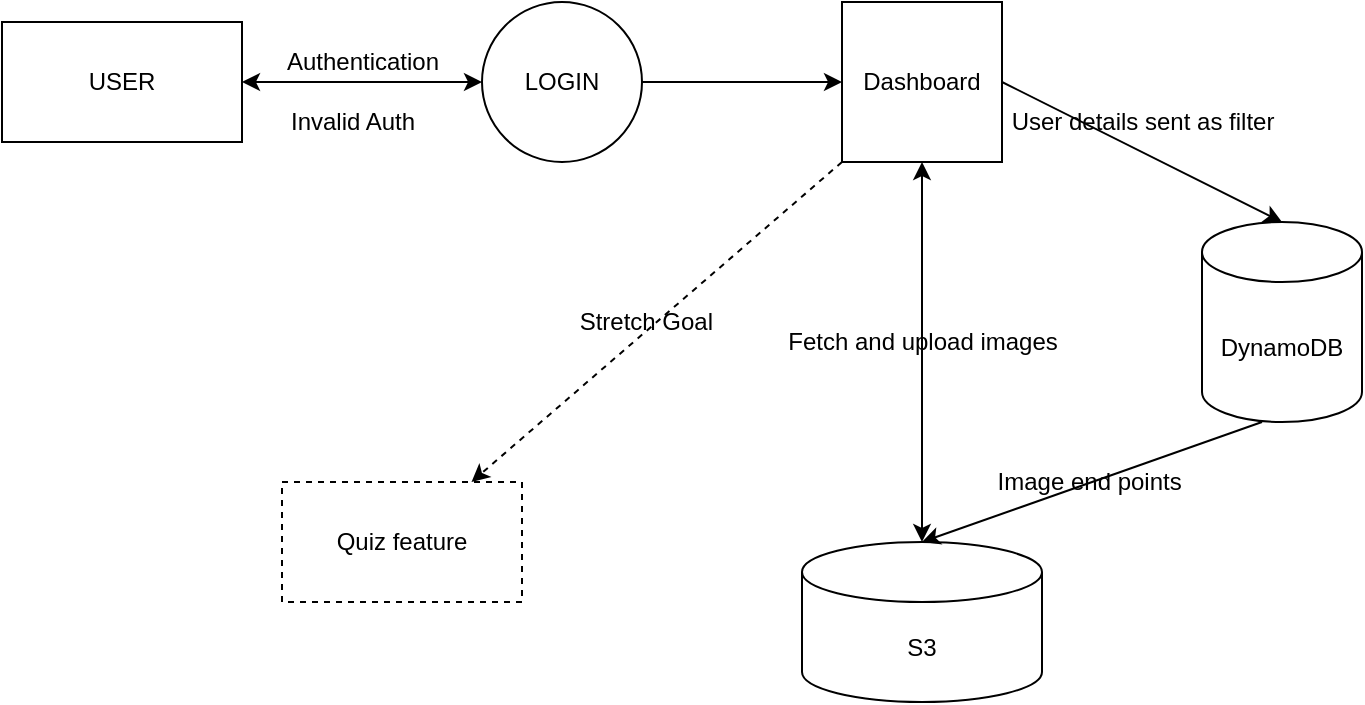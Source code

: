 <mxfile version="13.8.5" type="github">
  <diagram id="z4RJAyjRP1iuzpW1xtTx" name="Page-1">
    <mxGraphModel dx="946" dy="614" grid="1" gridSize="10" guides="1" tooltips="1" connect="1" arrows="1" fold="1" page="1" pageScale="1" pageWidth="850" pageHeight="1100" math="0" shadow="0">
      <root>
        <mxCell id="0" />
        <mxCell id="1" parent="0" />
        <mxCell id="HUi1-lqlYJaligm6U8nA-1" value="USER" style="rounded=0;whiteSpace=wrap;html=1;" vertex="1" parent="1">
          <mxGeometry x="60" y="80" width="120" height="60" as="geometry" />
        </mxCell>
        <mxCell id="HUi1-lqlYJaligm6U8nA-2" value="LOGIN" style="ellipse;whiteSpace=wrap;html=1;aspect=fixed;" vertex="1" parent="1">
          <mxGeometry x="300" y="70" width="80" height="80" as="geometry" />
        </mxCell>
        <mxCell id="HUi1-lqlYJaligm6U8nA-3" value="" style="endArrow=classic;startArrow=classic;html=1;entryX=0;entryY=0.5;entryDx=0;entryDy=0;exitX=1;exitY=0.5;exitDx=0;exitDy=0;" edge="1" parent="1" source="HUi1-lqlYJaligm6U8nA-1" target="HUi1-lqlYJaligm6U8nA-2">
          <mxGeometry width="50" height="50" relative="1" as="geometry">
            <mxPoint x="400" y="340" as="sourcePoint" />
            <mxPoint x="450" y="290" as="targetPoint" />
          </mxGeometry>
        </mxCell>
        <mxCell id="HUi1-lqlYJaligm6U8nA-4" value="Authentication" style="text;html=1;align=center;verticalAlign=middle;resizable=0;points=[];autosize=1;" vertex="1" parent="1">
          <mxGeometry x="195" y="90" width="90" height="20" as="geometry" />
        </mxCell>
        <mxCell id="HUi1-lqlYJaligm6U8nA-5" value="Invalid Auth" style="text;html=1;align=center;verticalAlign=middle;resizable=0;points=[];autosize=1;" vertex="1" parent="1">
          <mxGeometry x="195" y="120" width="80" height="20" as="geometry" />
        </mxCell>
        <mxCell id="HUi1-lqlYJaligm6U8nA-6" value="" style="endArrow=classic;html=1;exitX=1;exitY=0.5;exitDx=0;exitDy=0;" edge="1" parent="1" source="HUi1-lqlYJaligm6U8nA-2" target="HUi1-lqlYJaligm6U8nA-7">
          <mxGeometry width="50" height="50" relative="1" as="geometry">
            <mxPoint x="400" y="340" as="sourcePoint" />
            <mxPoint x="460" y="110" as="targetPoint" />
          </mxGeometry>
        </mxCell>
        <mxCell id="HUi1-lqlYJaligm6U8nA-7" value="Dashboard" style="whiteSpace=wrap;html=1;aspect=fixed;" vertex="1" parent="1">
          <mxGeometry x="480" y="70" width="80" height="80" as="geometry" />
        </mxCell>
        <mxCell id="HUi1-lqlYJaligm6U8nA-8" value="S3" style="shape=cylinder3;whiteSpace=wrap;html=1;boundedLbl=1;backgroundOutline=1;size=15;" vertex="1" parent="1">
          <mxGeometry x="460" y="340" width="120" height="80" as="geometry" />
        </mxCell>
        <mxCell id="HUi1-lqlYJaligm6U8nA-10" value="Fetch and upload images" style="text;html=1;align=center;verticalAlign=middle;resizable=0;points=[];autosize=1;" vertex="1" parent="1">
          <mxGeometry x="445" y="230" width="150" height="20" as="geometry" />
        </mxCell>
        <mxCell id="HUi1-lqlYJaligm6U8nA-11" value="" style="endArrow=classic;startArrow=classic;html=1;entryX=0.5;entryY=1;entryDx=0;entryDy=0;" edge="1" parent="1" source="HUi1-lqlYJaligm6U8nA-8" target="HUi1-lqlYJaligm6U8nA-7">
          <mxGeometry width="50" height="50" relative="1" as="geometry">
            <mxPoint x="400" y="340" as="sourcePoint" />
            <mxPoint x="450" y="290" as="targetPoint" />
          </mxGeometry>
        </mxCell>
        <mxCell id="HUi1-lqlYJaligm6U8nA-12" value="DynamoDB" style="shape=cylinder3;whiteSpace=wrap;html=1;boundedLbl=1;backgroundOutline=1;size=15;" vertex="1" parent="1">
          <mxGeometry x="660" y="180" width="80" height="100" as="geometry" />
        </mxCell>
        <mxCell id="HUi1-lqlYJaligm6U8nA-13" value="" style="endArrow=classic;html=1;entryX=0.5;entryY=0;entryDx=0;entryDy=0;entryPerimeter=0;exitX=1;exitY=0.5;exitDx=0;exitDy=0;" edge="1" parent="1" source="HUi1-lqlYJaligm6U8nA-7" target="HUi1-lqlYJaligm6U8nA-12">
          <mxGeometry width="50" height="50" relative="1" as="geometry">
            <mxPoint x="400" y="340" as="sourcePoint" />
            <mxPoint x="450" y="290" as="targetPoint" />
          </mxGeometry>
        </mxCell>
        <mxCell id="HUi1-lqlYJaligm6U8nA-14" value="User details sent as filter" style="text;html=1;align=center;verticalAlign=middle;resizable=0;points=[];autosize=1;" vertex="1" parent="1">
          <mxGeometry x="555" y="120" width="150" height="20" as="geometry" />
        </mxCell>
        <mxCell id="HUi1-lqlYJaligm6U8nA-15" value="" style="endArrow=classic;html=1;entryX=0.5;entryY=0;entryDx=0;entryDy=0;entryPerimeter=0;" edge="1" parent="1" target="HUi1-lqlYJaligm6U8nA-8">
          <mxGeometry width="50" height="50" relative="1" as="geometry">
            <mxPoint x="690" y="280" as="sourcePoint" />
            <mxPoint x="450" y="290" as="targetPoint" />
          </mxGeometry>
        </mxCell>
        <mxCell id="HUi1-lqlYJaligm6U8nA-16" value="Image end points&amp;nbsp;" style="text;html=1;align=center;verticalAlign=middle;resizable=0;points=[];autosize=1;" vertex="1" parent="1">
          <mxGeometry x="550" y="300" width="110" height="20" as="geometry" />
        </mxCell>
        <mxCell id="HUi1-lqlYJaligm6U8nA-18" value="" style="endArrow=classic;html=1;exitX=0;exitY=1;exitDx=0;exitDy=0;dashed=1;" edge="1" parent="1" source="HUi1-lqlYJaligm6U8nA-7" target="HUi1-lqlYJaligm6U8nA-19">
          <mxGeometry width="50" height="50" relative="1" as="geometry">
            <mxPoint x="400" y="340" as="sourcePoint" />
            <mxPoint x="360" y="270" as="targetPoint" />
          </mxGeometry>
        </mxCell>
        <mxCell id="HUi1-lqlYJaligm6U8nA-19" value="Quiz feature" style="rounded=0;whiteSpace=wrap;html=1;dashed=1;" vertex="1" parent="1">
          <mxGeometry x="200" y="310" width="120" height="60" as="geometry" />
        </mxCell>
        <mxCell id="HUi1-lqlYJaligm6U8nA-20" value="&amp;nbsp; &amp;nbsp; &amp;nbsp; &amp;nbsp;Stretch Goal" style="text;html=1;align=center;verticalAlign=middle;resizable=0;points=[];autosize=1;" vertex="1" parent="1">
          <mxGeometry x="315" y="220" width="110" height="20" as="geometry" />
        </mxCell>
      </root>
    </mxGraphModel>
  </diagram>
</mxfile>
